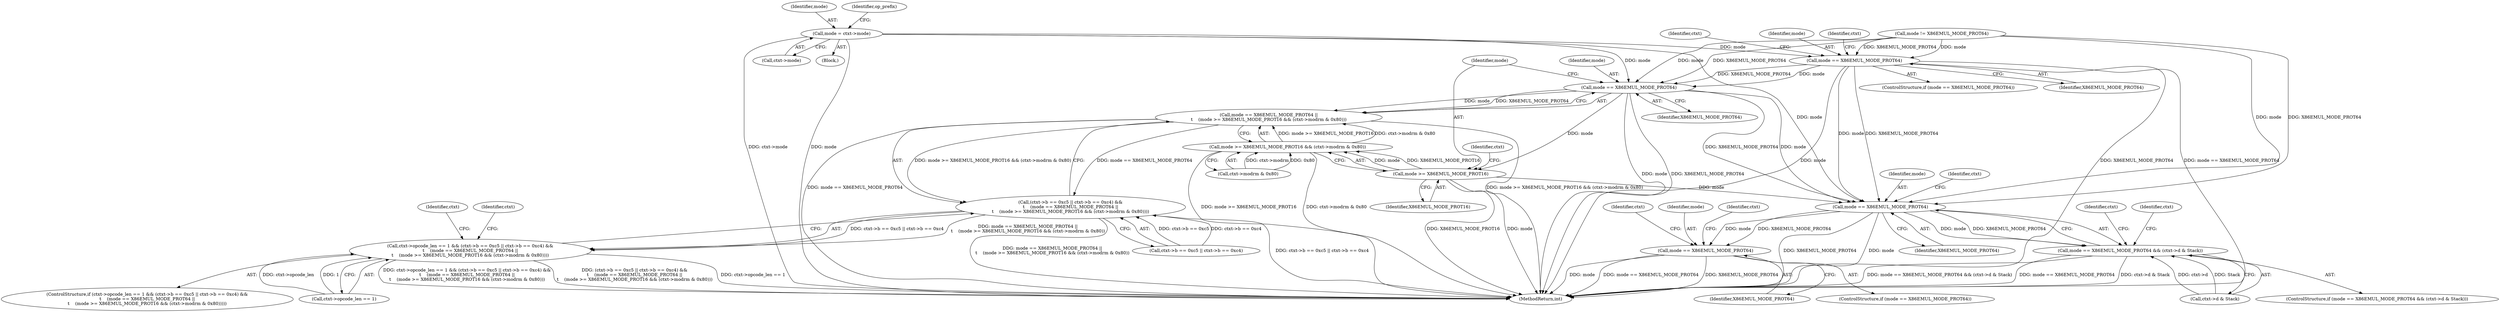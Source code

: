 digraph "0_linux_a430c9166312e1aa3d80bce32374233bdbfeba32@pointer" {
"1000139" [label="(Call,mode = ctxt->mode)"];
"1000295" [label="(Call,mode == X86EMUL_MODE_PROT64)"];
"1000497" [label="(Call,mode == X86EMUL_MODE_PROT64)"];
"1000496" [label="(Call,mode == X86EMUL_MODE_PROT64 ||\n\t    (mode >= X86EMUL_MODE_PROT16 && (ctxt->modrm & 0x80)))"];
"1000484" [label="(Call,(ctxt->b == 0xc5 || ctxt->b == 0xc4) &&\n\t    (mode == X86EMUL_MODE_PROT64 ||\n\t    (mode >= X86EMUL_MODE_PROT16 && (ctxt->modrm & 0x80))))"];
"1000478" [label="(Call,ctxt->opcode_len == 1 && (ctxt->b == 0xc5 || ctxt->b == 0xc4) &&\n\t    (mode == X86EMUL_MODE_PROT64 ||\n\t    (mode >= X86EMUL_MODE_PROT16 && (ctxt->modrm & 0x80))))"];
"1000501" [label="(Call,mode >= X86EMUL_MODE_PROT16)"];
"1000500" [label="(Call,mode >= X86EMUL_MODE_PROT16 && (ctxt->modrm & 0x80))"];
"1000809" [label="(Call,mode == X86EMUL_MODE_PROT64)"];
"1000808" [label="(Call,mode == X86EMUL_MODE_PROT64 && (ctxt->d & Stack))"];
"1000830" [label="(Call,mode == X86EMUL_MODE_PROT64)"];
"1000484" [label="(Call,(ctxt->b == 0xc5 || ctxt->b == 0xc4) &&\n\t    (mode == X86EMUL_MODE_PROT64 ||\n\t    (mode >= X86EMUL_MODE_PROT16 && (ctxt->modrm & 0x80))))"];
"1000500" [label="(Call,mode >= X86EMUL_MODE_PROT16 && (ctxt->modrm & 0x80))"];
"1000811" [label="(Identifier,X86EMUL_MODE_PROT64)"];
"1000296" [label="(Identifier,mode)"];
"1000141" [label="(Call,ctxt->mode)"];
"1000294" [label="(ControlStructure,if (mode == X86EMUL_MODE_PROT64))"];
"1000810" [label="(Identifier,mode)"];
"1000140" [label="(Identifier,mode)"];
"1000832" [label="(Identifier,X86EMUL_MODE_PROT64)"];
"1000504" [label="(Call,ctxt->modrm & 0x80)"];
"1000829" [label="(ControlStructure,if (mode == X86EMUL_MODE_PROT64))"];
"1000300" [label="(Identifier,ctxt)"];
"1000497" [label="(Call,mode == X86EMUL_MODE_PROT64)"];
"1000518" [label="(Identifier,ctxt)"];
"1000150" [label="(Identifier,op_prefix)"];
"1000308" [label="(Identifier,ctxt)"];
"1000478" [label="(Call,ctxt->opcode_len == 1 && (ctxt->b == 0xc5 || ctxt->b == 0xc4) &&\n\t    (mode == X86EMUL_MODE_PROT64 ||\n\t    (mode >= X86EMUL_MODE_PROT16 && (ctxt->modrm & 0x80))))"];
"1000812" [label="(Call,ctxt->d & Stack)"];
"1000807" [label="(ControlStructure,if (mode == X86EMUL_MODE_PROT64 && (ctxt->d & Stack)))"];
"1000835" [label="(Identifier,ctxt)"];
"1000512" [label="(Identifier,ctxt)"];
"1000496" [label="(Call,mode == X86EMUL_MODE_PROT64 ||\n\t    (mode >= X86EMUL_MODE_PROT16 && (ctxt->modrm & 0x80)))"];
"1001017" [label="(MethodReturn,int)"];
"1000133" [label="(Block,)"];
"1000297" [label="(Identifier,X86EMUL_MODE_PROT64)"];
"1000498" [label="(Identifier,mode)"];
"1000485" [label="(Call,ctxt->b == 0xc5 || ctxt->b == 0xc4)"];
"1000819" [label="(Identifier,ctxt)"];
"1000831" [label="(Identifier,mode)"];
"1000479" [label="(Call,ctxt->opcode_len == 1)"];
"1000814" [label="(Identifier,ctxt)"];
"1000809" [label="(Call,mode == X86EMUL_MODE_PROT64)"];
"1000139" [label="(Call,mode = ctxt->mode)"];
"1000295" [label="(Call,mode == X86EMUL_MODE_PROT64)"];
"1000825" [label="(Identifier,ctxt)"];
"1000501" [label="(Call,mode >= X86EMUL_MODE_PROT16)"];
"1000499" [label="(Identifier,X86EMUL_MODE_PROT64)"];
"1000506" [label="(Identifier,ctxt)"];
"1000808" [label="(Call,mode == X86EMUL_MODE_PROT64 && (ctxt->d & Stack))"];
"1000830" [label="(Call,mode == X86EMUL_MODE_PROT64)"];
"1000477" [label="(ControlStructure,if (ctxt->opcode_len == 1 && (ctxt->b == 0xc5 || ctxt->b == 0xc4) &&\n\t    (mode == X86EMUL_MODE_PROT64 ||\n\t    (mode >= X86EMUL_MODE_PROT16 && (ctxt->modrm & 0x80)))))"];
"1000502" [label="(Identifier,mode)"];
"1000503" [label="(Identifier,X86EMUL_MODE_PROT16)"];
"1000841" [label="(Identifier,ctxt)"];
"1000350" [label="(Call,mode != X86EMUL_MODE_PROT64)"];
"1000139" -> "1000133"  [label="AST: "];
"1000139" -> "1000141"  [label="CFG: "];
"1000140" -> "1000139"  [label="AST: "];
"1000141" -> "1000139"  [label="AST: "];
"1000150" -> "1000139"  [label="CFG: "];
"1000139" -> "1001017"  [label="DDG: ctxt->mode"];
"1000139" -> "1001017"  [label="DDG: mode"];
"1000139" -> "1000295"  [label="DDG: mode"];
"1000139" -> "1000497"  [label="DDG: mode"];
"1000139" -> "1000809"  [label="DDG: mode"];
"1000295" -> "1000294"  [label="AST: "];
"1000295" -> "1000297"  [label="CFG: "];
"1000296" -> "1000295"  [label="AST: "];
"1000297" -> "1000295"  [label="AST: "];
"1000300" -> "1000295"  [label="CFG: "];
"1000308" -> "1000295"  [label="CFG: "];
"1000295" -> "1001017"  [label="DDG: mode"];
"1000295" -> "1001017"  [label="DDG: X86EMUL_MODE_PROT64"];
"1000295" -> "1001017"  [label="DDG: mode == X86EMUL_MODE_PROT64"];
"1000350" -> "1000295"  [label="DDG: mode"];
"1000350" -> "1000295"  [label="DDG: X86EMUL_MODE_PROT64"];
"1000295" -> "1000497"  [label="DDG: mode"];
"1000295" -> "1000497"  [label="DDG: X86EMUL_MODE_PROT64"];
"1000295" -> "1000809"  [label="DDG: mode"];
"1000295" -> "1000809"  [label="DDG: X86EMUL_MODE_PROT64"];
"1000497" -> "1000496"  [label="AST: "];
"1000497" -> "1000499"  [label="CFG: "];
"1000498" -> "1000497"  [label="AST: "];
"1000499" -> "1000497"  [label="AST: "];
"1000502" -> "1000497"  [label="CFG: "];
"1000496" -> "1000497"  [label="CFG: "];
"1000497" -> "1001017"  [label="DDG: mode"];
"1000497" -> "1001017"  [label="DDG: X86EMUL_MODE_PROT64"];
"1000497" -> "1000496"  [label="DDG: mode"];
"1000497" -> "1000496"  [label="DDG: X86EMUL_MODE_PROT64"];
"1000350" -> "1000497"  [label="DDG: mode"];
"1000350" -> "1000497"  [label="DDG: X86EMUL_MODE_PROT64"];
"1000497" -> "1000501"  [label="DDG: mode"];
"1000497" -> "1000809"  [label="DDG: mode"];
"1000497" -> "1000809"  [label="DDG: X86EMUL_MODE_PROT64"];
"1000496" -> "1000484"  [label="AST: "];
"1000496" -> "1000500"  [label="CFG: "];
"1000500" -> "1000496"  [label="AST: "];
"1000484" -> "1000496"  [label="CFG: "];
"1000496" -> "1001017"  [label="DDG: mode == X86EMUL_MODE_PROT64"];
"1000496" -> "1001017"  [label="DDG: mode >= X86EMUL_MODE_PROT16 && (ctxt->modrm & 0x80)"];
"1000496" -> "1000484"  [label="DDG: mode == X86EMUL_MODE_PROT64"];
"1000496" -> "1000484"  [label="DDG: mode >= X86EMUL_MODE_PROT16 && (ctxt->modrm & 0x80)"];
"1000500" -> "1000496"  [label="DDG: mode >= X86EMUL_MODE_PROT16"];
"1000500" -> "1000496"  [label="DDG: ctxt->modrm & 0x80"];
"1000484" -> "1000478"  [label="AST: "];
"1000484" -> "1000485"  [label="CFG: "];
"1000485" -> "1000484"  [label="AST: "];
"1000478" -> "1000484"  [label="CFG: "];
"1000484" -> "1001017"  [label="DDG: mode == X86EMUL_MODE_PROT64 ||\n\t    (mode >= X86EMUL_MODE_PROT16 && (ctxt->modrm & 0x80))"];
"1000484" -> "1001017"  [label="DDG: ctxt->b == 0xc5 || ctxt->b == 0xc4"];
"1000484" -> "1000478"  [label="DDG: ctxt->b == 0xc5 || ctxt->b == 0xc4"];
"1000484" -> "1000478"  [label="DDG: mode == X86EMUL_MODE_PROT64 ||\n\t    (mode >= X86EMUL_MODE_PROT16 && (ctxt->modrm & 0x80))"];
"1000485" -> "1000484"  [label="DDG: ctxt->b == 0xc5"];
"1000485" -> "1000484"  [label="DDG: ctxt->b == 0xc4"];
"1000478" -> "1000477"  [label="AST: "];
"1000478" -> "1000479"  [label="CFG: "];
"1000479" -> "1000478"  [label="AST: "];
"1000512" -> "1000478"  [label="CFG: "];
"1000518" -> "1000478"  [label="CFG: "];
"1000478" -> "1001017"  [label="DDG: ctxt->opcode_len == 1"];
"1000478" -> "1001017"  [label="DDG: ctxt->opcode_len == 1 && (ctxt->b == 0xc5 || ctxt->b == 0xc4) &&\n\t    (mode == X86EMUL_MODE_PROT64 ||\n\t    (mode >= X86EMUL_MODE_PROT16 && (ctxt->modrm & 0x80)))"];
"1000478" -> "1001017"  [label="DDG: (ctxt->b == 0xc5 || ctxt->b == 0xc4) &&\n\t    (mode == X86EMUL_MODE_PROT64 ||\n\t    (mode >= X86EMUL_MODE_PROT16 && (ctxt->modrm & 0x80)))"];
"1000479" -> "1000478"  [label="DDG: ctxt->opcode_len"];
"1000479" -> "1000478"  [label="DDG: 1"];
"1000501" -> "1000500"  [label="AST: "];
"1000501" -> "1000503"  [label="CFG: "];
"1000502" -> "1000501"  [label="AST: "];
"1000503" -> "1000501"  [label="AST: "];
"1000506" -> "1000501"  [label="CFG: "];
"1000500" -> "1000501"  [label="CFG: "];
"1000501" -> "1001017"  [label="DDG: X86EMUL_MODE_PROT16"];
"1000501" -> "1001017"  [label="DDG: mode"];
"1000501" -> "1000500"  [label="DDG: mode"];
"1000501" -> "1000500"  [label="DDG: X86EMUL_MODE_PROT16"];
"1000501" -> "1000809"  [label="DDG: mode"];
"1000500" -> "1000504"  [label="CFG: "];
"1000504" -> "1000500"  [label="AST: "];
"1000500" -> "1001017"  [label="DDG: mode >= X86EMUL_MODE_PROT16"];
"1000500" -> "1001017"  [label="DDG: ctxt->modrm & 0x80"];
"1000504" -> "1000500"  [label="DDG: ctxt->modrm"];
"1000504" -> "1000500"  [label="DDG: 0x80"];
"1000809" -> "1000808"  [label="AST: "];
"1000809" -> "1000811"  [label="CFG: "];
"1000810" -> "1000809"  [label="AST: "];
"1000811" -> "1000809"  [label="AST: "];
"1000814" -> "1000809"  [label="CFG: "];
"1000808" -> "1000809"  [label="CFG: "];
"1000809" -> "1001017"  [label="DDG: mode"];
"1000809" -> "1001017"  [label="DDG: X86EMUL_MODE_PROT64"];
"1000809" -> "1000808"  [label="DDG: mode"];
"1000809" -> "1000808"  [label="DDG: X86EMUL_MODE_PROT64"];
"1000350" -> "1000809"  [label="DDG: mode"];
"1000350" -> "1000809"  [label="DDG: X86EMUL_MODE_PROT64"];
"1000809" -> "1000830"  [label="DDG: mode"];
"1000809" -> "1000830"  [label="DDG: X86EMUL_MODE_PROT64"];
"1000808" -> "1000807"  [label="AST: "];
"1000808" -> "1000812"  [label="CFG: "];
"1000812" -> "1000808"  [label="AST: "];
"1000819" -> "1000808"  [label="CFG: "];
"1000825" -> "1000808"  [label="CFG: "];
"1000808" -> "1001017"  [label="DDG: mode == X86EMUL_MODE_PROT64 && (ctxt->d & Stack)"];
"1000808" -> "1001017"  [label="DDG: mode == X86EMUL_MODE_PROT64"];
"1000808" -> "1001017"  [label="DDG: ctxt->d & Stack"];
"1000812" -> "1000808"  [label="DDG: ctxt->d"];
"1000812" -> "1000808"  [label="DDG: Stack"];
"1000830" -> "1000829"  [label="AST: "];
"1000830" -> "1000832"  [label="CFG: "];
"1000831" -> "1000830"  [label="AST: "];
"1000832" -> "1000830"  [label="AST: "];
"1000835" -> "1000830"  [label="CFG: "];
"1000841" -> "1000830"  [label="CFG: "];
"1000830" -> "1001017"  [label="DDG: mode == X86EMUL_MODE_PROT64"];
"1000830" -> "1001017"  [label="DDG: X86EMUL_MODE_PROT64"];
"1000830" -> "1001017"  [label="DDG: mode"];
}
